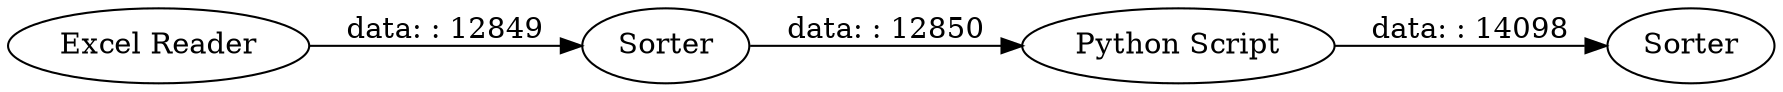 digraph {
	"-5887342619628389553_1" [label="Excel Reader"]
	"-5887342619628389553_5" [label=Sorter]
	"-5887342619628389553_2" [label="Python Script"]
	"-5887342619628389553_6" [label=Sorter]
	"-5887342619628389553_1" -> "-5887342619628389553_6" [label="data: : 12849"]
	"-5887342619628389553_6" -> "-5887342619628389553_2" [label="data: : 12850"]
	"-5887342619628389553_2" -> "-5887342619628389553_5" [label="data: : 14098"]
	rankdir=LR
}
